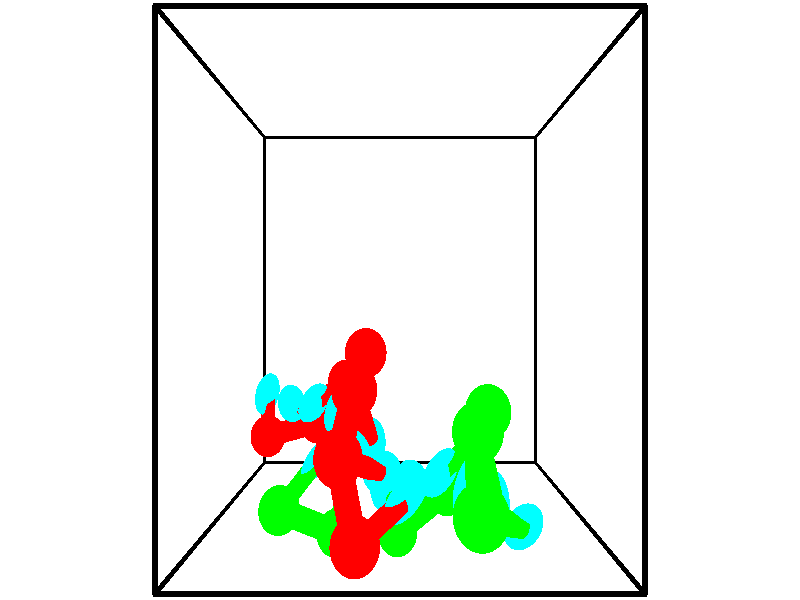 // switches for output
#declare DRAW_BASES = 1; // possible values are 0, 1; only relevant for DNA ribbons
#declare DRAW_BASES_TYPE = 3; // possible values are 1, 2, 3; only relevant for DNA ribbons
#declare DRAW_FOG = 0; // set to 1 to enable fog

#include "colors.inc"

#include "transforms.inc"
background { rgb <1, 1, 1>}

#default {
   normal{
       ripples 0.25
       frequency 0.20
       turbulence 0.2
       lambda 5
   }
	finish {
		phong 0.1
		phong_size 40.
	}
}

// original window dimensions: 1024x640


// camera settings

camera {
	sky <-0, 1, 0>
	up <-0, 1, 0>
	right 1.6 * <1, 0, 0>
	location <2.5, 2.5, 11.1562>
	look_at <2.5, 2.5, 2.5>
	direction <0, 0, -8.6562>
	angle 67.0682
}


# declare cpy_camera_pos = <2.5, 2.5, 11.1562>;
# if (DRAW_FOG = 1)
fog {
	fog_type 2
	up vnormalize(cpy_camera_pos)
	color rgbt<1,1,1,0.3>
	distance 1e-5
	fog_alt 3e-3
	fog_offset 4
}
# end


// LIGHTS

# declare lum = 6;
global_settings {
	ambient_light rgb lum * <0.05, 0.05, 0.05>
	max_trace_level 15
}# declare cpy_direct_light_amount = 0.25;
light_source
{	1000 * <-1, -1, 1>,
	rgb lum * cpy_direct_light_amount
	parallel
}

light_source
{	1000 * <1, 1, -1>,
	rgb lum * cpy_direct_light_amount
	parallel
}

// strand 0

// nucleotide -1

// particle -1
sphere {
	<0.574705, 0.842773, 2.338640> 0.250000
	pigment { color rgbt <1,0,0,0> }
	no_shadow
}
cylinder {
	<0.619751, 1.164267, 2.572334>,  <0.646779, 1.357163, 2.712551>, 0.100000
	pigment { color rgbt <1,0,0,0> }
	no_shadow
}
cylinder {
	<0.619751, 1.164267, 2.572334>,  <0.574705, 0.842773, 2.338640>, 0.100000
	pigment { color rgbt <1,0,0,0> }
	no_shadow
}

// particle -1
sphere {
	<0.619751, 1.164267, 2.572334> 0.100000
	pigment { color rgbt <1,0,0,0> }
	no_shadow
}
sphere {
	0, 1
	scale<0.080000,0.200000,0.300000>
	matrix <0.716450, -0.473087, 0.512726,
		0.688489, 0.360834, -0.629111,
		0.112615, 0.803733, 0.584235,
		0.653535, 1.405387, 2.747605>
	pigment { color rgbt <0,1,1,0> }
	no_shadow
}
cylinder {
	<1.307926, 1.013990, 2.378292>,  <0.574705, 0.842773, 2.338640>, 0.130000
	pigment { color rgbt <1,0,0,0> }
	no_shadow
}

// nucleotide -1

// particle -1
sphere {
	<1.307926, 1.013990, 2.378292> 0.250000
	pigment { color rgbt <1,0,0,0> }
	no_shadow
}
cylinder {
	<1.150055, 1.191294, 2.700224>,  <1.055332, 1.297676, 2.893383>, 0.100000
	pigment { color rgbt <1,0,0,0> }
	no_shadow
}
cylinder {
	<1.150055, 1.191294, 2.700224>,  <1.307926, 1.013990, 2.378292>, 0.100000
	pigment { color rgbt <1,0,0,0> }
	no_shadow
}

// particle -1
sphere {
	<1.150055, 1.191294, 2.700224> 0.100000
	pigment { color rgbt <1,0,0,0> }
	no_shadow
}
sphere {
	0, 1
	scale<0.080000,0.200000,0.300000>
	matrix <0.859895, -0.130445, 0.493523,
		0.323746, 0.886851, -0.329673,
		-0.394677, 0.443260, 0.804829,
		1.031652, 1.324272, 2.941673>
	pigment { color rgbt <0,1,1,0> }
	no_shadow
}
cylinder {
	<1.735496, 1.544984, 2.614166>,  <1.307926, 1.013990, 2.378292>, 0.130000
	pigment { color rgbt <1,0,0,0> }
	no_shadow
}

// nucleotide -1

// particle -1
sphere {
	<1.735496, 1.544984, 2.614166> 0.250000
	pigment { color rgbt <1,0,0,0> }
	no_shadow
}
cylinder {
	<1.524845, 1.444239, 2.938938>,  <1.398455, 1.383792, 3.133801>, 0.100000
	pigment { color rgbt <1,0,0,0> }
	no_shadow
}
cylinder {
	<1.524845, 1.444239, 2.938938>,  <1.735496, 1.544984, 2.614166>, 0.100000
	pigment { color rgbt <1,0,0,0> }
	no_shadow
}

// particle -1
sphere {
	<1.524845, 1.444239, 2.938938> 0.100000
	pigment { color rgbt <1,0,0,0> }
	no_shadow
}
sphere {
	0, 1
	scale<0.080000,0.200000,0.300000>
	matrix <0.849627, -0.124203, 0.512550,
		-0.028248, 0.959760, 0.279398,
		-0.526627, -0.251863, 0.811930,
		1.366857, 1.368680, 3.182517>
	pigment { color rgbt <0,1,1,0> }
	no_shadow
}
cylinder {
	<2.048575, 1.929737, 3.191953>,  <1.735496, 1.544984, 2.614166>, 0.130000
	pigment { color rgbt <1,0,0,0> }
	no_shadow
}

// nucleotide -1

// particle -1
sphere {
	<2.048575, 1.929737, 3.191953> 0.250000
	pigment { color rgbt <1,0,0,0> }
	no_shadow
}
cylinder {
	<1.868389, 1.602947, 3.335971>,  <1.760278, 1.406873, 3.422382>, 0.100000
	pigment { color rgbt <1,0,0,0> }
	no_shadow
}
cylinder {
	<1.868389, 1.602947, 3.335971>,  <2.048575, 1.929737, 3.191953>, 0.100000
	pigment { color rgbt <1,0,0,0> }
	no_shadow
}

// particle -1
sphere {
	<1.868389, 1.602947, 3.335971> 0.100000
	pigment { color rgbt <1,0,0,0> }
	no_shadow
}
sphere {
	0, 1
	scale<0.080000,0.200000,0.300000>
	matrix <0.688751, -0.061402, 0.722393,
		-0.568070, 0.573394, 0.590352,
		-0.450465, -0.816975, 0.360045,
		1.733250, 1.357855, 3.443985>
	pigment { color rgbt <0,1,1,0> }
	no_shadow
}
cylinder {
	<2.088184, 1.969656, 3.902859>,  <2.048575, 1.929737, 3.191953>, 0.130000
	pigment { color rgbt <1,0,0,0> }
	no_shadow
}

// nucleotide -1

// particle -1
sphere {
	<2.088184, 1.969656, 3.902859> 0.250000
	pigment { color rgbt <1,0,0,0> }
	no_shadow
}
cylinder {
	<2.013279, 1.579079, 3.859978>,  <1.968336, 1.344732, 3.834249>, 0.100000
	pigment { color rgbt <1,0,0,0> }
	no_shadow
}
cylinder {
	<2.013279, 1.579079, 3.859978>,  <2.088184, 1.969656, 3.902859>, 0.100000
	pigment { color rgbt <1,0,0,0> }
	no_shadow
}

// particle -1
sphere {
	<2.013279, 1.579079, 3.859978> 0.100000
	pigment { color rgbt <1,0,0,0> }
	no_shadow
}
sphere {
	0, 1
	scale<0.080000,0.200000,0.300000>
	matrix <0.713743, -0.210233, 0.668111,
		-0.674910, 0.048596, 0.736298,
		-0.187262, -0.976443, -0.107204,
		1.957100, 1.286146, 3.827817>
	pigment { color rgbt <0,1,1,0> }
	no_shadow
}
cylinder {
	<2.001943, 1.678374, 4.577296>,  <2.088184, 1.969656, 3.902859>, 0.130000
	pigment { color rgbt <1,0,0,0> }
	no_shadow
}

// nucleotide -1

// particle -1
sphere {
	<2.001943, 1.678374, 4.577296> 0.250000
	pigment { color rgbt <1,0,0,0> }
	no_shadow
}
cylinder {
	<2.096386, 1.361238, 4.352562>,  <2.153052, 1.170957, 4.217721>, 0.100000
	pigment { color rgbt <1,0,0,0> }
	no_shadow
}
cylinder {
	<2.096386, 1.361238, 4.352562>,  <2.001943, 1.678374, 4.577296>, 0.100000
	pigment { color rgbt <1,0,0,0> }
	no_shadow
}

// particle -1
sphere {
	<2.096386, 1.361238, 4.352562> 0.100000
	pigment { color rgbt <1,0,0,0> }
	no_shadow
}
sphere {
	0, 1
	scale<0.080000,0.200000,0.300000>
	matrix <0.689096, -0.271041, 0.672073,
		-0.685127, -0.545840, 0.482348,
		0.236108, -0.792840, -0.561834,
		2.167218, 1.123387, 4.184011>
	pigment { color rgbt <0,1,1,0> }
	no_shadow
}
cylinder {
	<1.872307, 1.158680, 5.036809>,  <2.001943, 1.678374, 4.577296>, 0.130000
	pigment { color rgbt <1,0,0,0> }
	no_shadow
}

// nucleotide -1

// particle -1
sphere {
	<1.872307, 1.158680, 5.036809> 0.250000
	pigment { color rgbt <1,0,0,0> }
	no_shadow
}
cylinder {
	<2.122795, 1.024916, 4.755095>,  <2.273088, 0.944657, 4.586067>, 0.100000
	pigment { color rgbt <1,0,0,0> }
	no_shadow
}
cylinder {
	<2.122795, 1.024916, 4.755095>,  <1.872307, 1.158680, 5.036809>, 0.100000
	pigment { color rgbt <1,0,0,0> }
	no_shadow
}

// particle -1
sphere {
	<2.122795, 1.024916, 4.755095> 0.100000
	pigment { color rgbt <1,0,0,0> }
	no_shadow
}
sphere {
	0, 1
	scale<0.080000,0.200000,0.300000>
	matrix <0.700975, -0.153944, 0.696373,
		-0.341296, -0.929769, 0.138011,
		0.626220, -0.334412, -0.704285,
		2.310661, 0.924592, 4.543810>
	pigment { color rgbt <0,1,1,0> }
	no_shadow
}
cylinder {
	<2.052970, 0.462623, 5.179482>,  <1.872307, 1.158680, 5.036809>, 0.130000
	pigment { color rgbt <1,0,0,0> }
	no_shadow
}

// nucleotide -1

// particle -1
sphere {
	<2.052970, 0.462623, 5.179482> 0.250000
	pigment { color rgbt <1,0,0,0> }
	no_shadow
}
cylinder {
	<2.344643, 0.631598, 4.964134>,  <2.519646, 0.732982, 4.834926>, 0.100000
	pigment { color rgbt <1,0,0,0> }
	no_shadow
}
cylinder {
	<2.344643, 0.631598, 4.964134>,  <2.052970, 0.462623, 5.179482>, 0.100000
	pigment { color rgbt <1,0,0,0> }
	no_shadow
}

// particle -1
sphere {
	<2.344643, 0.631598, 4.964134> 0.100000
	pigment { color rgbt <1,0,0,0> }
	no_shadow
}
sphere {
	0, 1
	scale<0.080000,0.200000,0.300000>
	matrix <0.654705, -0.201719, 0.728471,
		0.199134, -0.883661, -0.423662,
		0.729182, 0.422437, -0.538369,
		2.563397, 0.758328, 4.802624>
	pigment { color rgbt <0,1,1,0> }
	no_shadow
}
// strand 1

// nucleotide -1

// particle -1
sphere {
	<3.213664, 0.908014, 5.856437> 0.250000
	pigment { color rgbt <0,1,0,0> }
	no_shadow
}
cylinder {
	<3.482407, 0.784325, 5.587219>,  <3.643652, 0.710111, 5.425688>, 0.100000
	pigment { color rgbt <0,1,0,0> }
	no_shadow
}
cylinder {
	<3.482407, 0.784325, 5.587219>,  <3.213664, 0.908014, 5.856437>, 0.100000
	pigment { color rgbt <0,1,0,0> }
	no_shadow
}

// particle -1
sphere {
	<3.482407, 0.784325, 5.587219> 0.100000
	pigment { color rgbt <0,1,0,0> }
	no_shadow
}
sphere {
	0, 1
	scale<0.080000,0.200000,0.300000>
	matrix <-0.600234, 0.305096, -0.739348,
		0.433968, 0.900720, 0.019374,
		0.671856, -0.309224, -0.673045,
		3.683964, 0.691557, 5.385306>
	pigment { color rgbt <0,1,1,0> }
	no_shadow
}
cylinder {
	<3.257832, 1.426730, 5.274026>,  <3.213664, 0.908014, 5.856437>, 0.130000
	pigment { color rgbt <0,1,0,0> }
	no_shadow
}

// nucleotide -1

// particle -1
sphere {
	<3.257832, 1.426730, 5.274026> 0.250000
	pigment { color rgbt <0,1,0,0> }
	no_shadow
}
cylinder {
	<3.368530, 1.064487, 5.145472>,  <3.434949, 0.847142, 5.068338>, 0.100000
	pigment { color rgbt <0,1,0,0> }
	no_shadow
}
cylinder {
	<3.368530, 1.064487, 5.145472>,  <3.257832, 1.426730, 5.274026>, 0.100000
	pigment { color rgbt <0,1,0,0> }
	no_shadow
}

// particle -1
sphere {
	<3.368530, 1.064487, 5.145472> 0.100000
	pigment { color rgbt <0,1,0,0> }
	no_shadow
}
sphere {
	0, 1
	scale<0.080000,0.200000,0.300000>
	matrix <-0.598270, 0.099348, -0.795112,
		0.751987, 0.412320, -0.514303,
		0.276745, -0.905606, -0.321388,
		3.451554, 0.792806, 5.049055>
	pigment { color rgbt <0,1,1,0> }
	no_shadow
}
cylinder {
	<3.458517, 1.485684, 4.585004>,  <3.257832, 1.426730, 5.274026>, 0.130000
	pigment { color rgbt <0,1,0,0> }
	no_shadow
}

// nucleotide -1

// particle -1
sphere {
	<3.458517, 1.485684, 4.585004> 0.250000
	pigment { color rgbt <0,1,0,0> }
	no_shadow
}
cylinder {
	<3.325386, 1.115528, 4.657534>,  <3.245507, 0.893434, 4.701052>, 0.100000
	pigment { color rgbt <0,1,0,0> }
	no_shadow
}
cylinder {
	<3.325386, 1.115528, 4.657534>,  <3.458517, 1.485684, 4.585004>, 0.100000
	pigment { color rgbt <0,1,0,0> }
	no_shadow
}

// particle -1
sphere {
	<3.325386, 1.115528, 4.657534> 0.100000
	pigment { color rgbt <0,1,0,0> }
	no_shadow
}
sphere {
	0, 1
	scale<0.080000,0.200000,0.300000>
	matrix <-0.670094, 0.096805, -0.735937,
		0.663476, -0.366445, -0.652318,
		-0.332828, -0.925390, 0.181324,
		3.225538, 0.837911, 4.711931>
	pigment { color rgbt <0,1,1,0> }
	no_shadow
}
cylinder {
	<3.436107, 1.134067, 3.952079>,  <3.458517, 1.485684, 4.585004>, 0.130000
	pigment { color rgbt <0,1,0,0> }
	no_shadow
}

// nucleotide -1

// particle -1
sphere {
	<3.436107, 1.134067, 3.952079> 0.250000
	pigment { color rgbt <0,1,0,0> }
	no_shadow
}
cylinder {
	<3.161179, 0.994362, 4.206827>,  <2.996222, 0.910539, 4.359676>, 0.100000
	pigment { color rgbt <0,1,0,0> }
	no_shadow
}
cylinder {
	<3.161179, 0.994362, 4.206827>,  <3.436107, 1.134067, 3.952079>, 0.100000
	pigment { color rgbt <0,1,0,0> }
	no_shadow
}

// particle -1
sphere {
	<3.161179, 0.994362, 4.206827> 0.100000
	pigment { color rgbt <0,1,0,0> }
	no_shadow
}
sphere {
	0, 1
	scale<0.080000,0.200000,0.300000>
	matrix <-0.697585, 0.073081, -0.712765,
		0.202402, -0.934169, -0.293873,
		-0.687320, -0.349266, 0.636871,
		2.954983, 0.889583, 4.397889>
	pigment { color rgbt <0,1,1,0> }
	no_shadow
}
cylinder {
	<3.080218, 0.510873, 3.619593>,  <3.436107, 1.134067, 3.952079>, 0.130000
	pigment { color rgbt <0,1,0,0> }
	no_shadow
}

// nucleotide -1

// particle -1
sphere {
	<3.080218, 0.510873, 3.619593> 0.250000
	pigment { color rgbt <0,1,0,0> }
	no_shadow
}
cylinder {
	<2.830948, 0.642384, 3.903440>,  <2.681386, 0.721290, 4.073749>, 0.100000
	pigment { color rgbt <0,1,0,0> }
	no_shadow
}
cylinder {
	<2.830948, 0.642384, 3.903440>,  <3.080218, 0.510873, 3.619593>, 0.100000
	pigment { color rgbt <0,1,0,0> }
	no_shadow
}

// particle -1
sphere {
	<2.830948, 0.642384, 3.903440> 0.100000
	pigment { color rgbt <0,1,0,0> }
	no_shadow
}
sphere {
	0, 1
	scale<0.080000,0.200000,0.300000>
	matrix <-0.778038, -0.168471, -0.605206,
		-0.079428, -0.929259, 0.360789,
		-0.623175, 0.328777, 0.709618,
		2.643995, 0.741016, 4.116326>
	pigment { color rgbt <0,1,1,0> }
	no_shadow
}
cylinder {
	<2.467186, 0.068300, 3.563924>,  <3.080218, 0.510873, 3.619593>, 0.130000
	pigment { color rgbt <0,1,0,0> }
	no_shadow
}

// nucleotide -1

// particle -1
sphere {
	<2.467186, 0.068300, 3.563924> 0.250000
	pigment { color rgbt <0,1,0,0> }
	no_shadow
}
cylinder {
	<2.366417, 0.393028, 3.774630>,  <2.305955, 0.587865, 3.901053>, 0.100000
	pigment { color rgbt <0,1,0,0> }
	no_shadow
}
cylinder {
	<2.366417, 0.393028, 3.774630>,  <2.467186, 0.068300, 3.563924>, 0.100000
	pigment { color rgbt <0,1,0,0> }
	no_shadow
}

// particle -1
sphere {
	<2.366417, 0.393028, 3.774630> 0.100000
	pigment { color rgbt <0,1,0,0> }
	no_shadow
}
sphere {
	0, 1
	scale<0.080000,0.200000,0.300000>
	matrix <-0.817484, 0.112798, -0.564798,
		-0.517933, -0.572907, 0.635235,
		-0.251924, 0.811821, 0.526765,
		2.290840, 0.636575, 3.932659>
	pigment { color rgbt <0,1,1,0> }
	no_shadow
}
cylinder {
	<1.696451, 0.047550, 3.531215>,  <2.467186, 0.068300, 3.563924>, 0.130000
	pigment { color rgbt <0,1,0,0> }
	no_shadow
}

// nucleotide -1

// particle -1
sphere {
	<1.696451, 0.047550, 3.531215> 0.250000
	pigment { color rgbt <0,1,0,0> }
	no_shadow
}
cylinder {
	<1.777489, 0.426712, 3.629547>,  <1.826111, 0.654209, 3.688546>, 0.100000
	pigment { color rgbt <0,1,0,0> }
	no_shadow
}
cylinder {
	<1.777489, 0.426712, 3.629547>,  <1.696451, 0.047550, 3.531215>, 0.100000
	pigment { color rgbt <0,1,0,0> }
	no_shadow
}

// particle -1
sphere {
	<1.777489, 0.426712, 3.629547> 0.100000
	pigment { color rgbt <0,1,0,0> }
	no_shadow
}
sphere {
	0, 1
	scale<0.080000,0.200000,0.300000>
	matrix <-0.808933, 0.303474, -0.503518,
		-0.551890, -0.096850, 0.828274,
		0.202593, 0.947905, 0.245830,
		1.838267, 0.711084, 3.703296>
	pigment { color rgbt <0,1,1,0> }
	no_shadow
}
cylinder {
	<1.017343, 0.349672, 3.751572>,  <1.696451, 0.047550, 3.531215>, 0.130000
	pigment { color rgbt <0,1,0,0> }
	no_shadow
}

// nucleotide -1

// particle -1
sphere {
	<1.017343, 0.349672, 3.751572> 0.250000
	pigment { color rgbt <0,1,0,0> }
	no_shadow
}
cylinder {
	<1.279327, 0.623463, 3.623499>,  <1.436518, 0.787737, 3.546655>, 0.100000
	pigment { color rgbt <0,1,0,0> }
	no_shadow
}
cylinder {
	<1.279327, 0.623463, 3.623499>,  <1.017343, 0.349672, 3.751572>, 0.100000
	pigment { color rgbt <0,1,0,0> }
	no_shadow
}

// particle -1
sphere {
	<1.279327, 0.623463, 3.623499> 0.100000
	pigment { color rgbt <0,1,0,0> }
	no_shadow
}
sphere {
	0, 1
	scale<0.080000,0.200000,0.300000>
	matrix <-0.703935, 0.398583, -0.587884,
		-0.274774, 0.610429, 0.742883,
		0.654962, 0.684477, -0.320183,
		1.475816, 0.828806, 3.527444>
	pigment { color rgbt <0,1,1,0> }
	no_shadow
}
// box output
cylinder {
	<0.000000, 0.000000, 0.000000>,  <5.000000, 0.000000, 0.000000>, 0.025000
	pigment { color rgbt <0,0,0,0> }
	no_shadow
}
cylinder {
	<0.000000, 0.000000, 0.000000>,  <0.000000, 5.000000, 0.000000>, 0.025000
	pigment { color rgbt <0,0,0,0> }
	no_shadow
}
cylinder {
	<0.000000, 0.000000, 0.000000>,  <0.000000, 0.000000, 5.000000>, 0.025000
	pigment { color rgbt <0,0,0,0> }
	no_shadow
}
cylinder {
	<5.000000, 5.000000, 5.000000>,  <0.000000, 5.000000, 5.000000>, 0.025000
	pigment { color rgbt <0,0,0,0> }
	no_shadow
}
cylinder {
	<5.000000, 5.000000, 5.000000>,  <5.000000, 0.000000, 5.000000>, 0.025000
	pigment { color rgbt <0,0,0,0> }
	no_shadow
}
cylinder {
	<5.000000, 5.000000, 5.000000>,  <5.000000, 5.000000, 0.000000>, 0.025000
	pigment { color rgbt <0,0,0,0> }
	no_shadow
}
cylinder {
	<0.000000, 0.000000, 5.000000>,  <0.000000, 5.000000, 5.000000>, 0.025000
	pigment { color rgbt <0,0,0,0> }
	no_shadow
}
cylinder {
	<0.000000, 0.000000, 5.000000>,  <5.000000, 0.000000, 5.000000>, 0.025000
	pigment { color rgbt <0,0,0,0> }
	no_shadow
}
cylinder {
	<5.000000, 5.000000, 0.000000>,  <0.000000, 5.000000, 0.000000>, 0.025000
	pigment { color rgbt <0,0,0,0> }
	no_shadow
}
cylinder {
	<5.000000, 5.000000, 0.000000>,  <5.000000, 0.000000, 0.000000>, 0.025000
	pigment { color rgbt <0,0,0,0> }
	no_shadow
}
cylinder {
	<5.000000, 0.000000, 5.000000>,  <5.000000, 0.000000, 0.000000>, 0.025000
	pigment { color rgbt <0,0,0,0> }
	no_shadow
}
cylinder {
	<0.000000, 5.000000, 0.000000>,  <0.000000, 5.000000, 5.000000>, 0.025000
	pigment { color rgbt <0,0,0,0> }
	no_shadow
}
// end of box output
